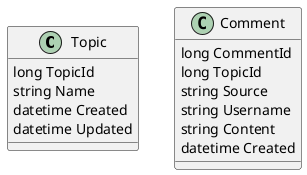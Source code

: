 @startuml

class Topic {
    long TopicId
    string Name
    datetime Created
    datetime Updated
}

class Comment {
	long CommentId
    long TopicId
	string Source
	string Username
    string Content
    datetime Created
}


@enduml
